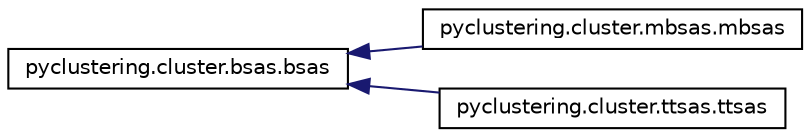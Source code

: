 digraph "Graphical Class Hierarchy"
{
 // INTERACTIVE_SVG=YES
 // LATEX_PDF_SIZE
  edge [fontname="Helvetica",fontsize="10",labelfontname="Helvetica",labelfontsize="10"];
  node [fontname="Helvetica",fontsize="10",shape=record];
  rankdir="LR";
  Node0 [label="pyclustering.cluster.bsas.bsas",height=0.2,width=0.4,color="black", fillcolor="white", style="filled",URL="$db/d8b/classpyclustering_1_1cluster_1_1bsas_1_1bsas.html",tooltip="Class represents BSAS clustering algorithm - basic sequential algorithmic scheme."];
  Node0 -> Node1 [dir="back",color="midnightblue",fontsize="10",style="solid",fontname="Helvetica"];
  Node1 [label="pyclustering.cluster.mbsas.mbsas",height=0.2,width=0.4,color="black", fillcolor="white", style="filled",URL="$da/da9/classpyclustering_1_1cluster_1_1mbsas_1_1mbsas.html",tooltip="Class represents MBSAS (Modified Basic Sequential Algorithmic Scheme)."];
  Node0 -> Node2 [dir="back",color="midnightblue",fontsize="10",style="solid",fontname="Helvetica"];
  Node2 [label="pyclustering.cluster.ttsas.ttsas",height=0.2,width=0.4,color="black", fillcolor="white", style="filled",URL="$df/db9/classpyclustering_1_1cluster_1_1ttsas_1_1ttsas.html",tooltip="Class represents TTSAS (Two-Threshold Sequential Algorithmic Scheme)."];
}
